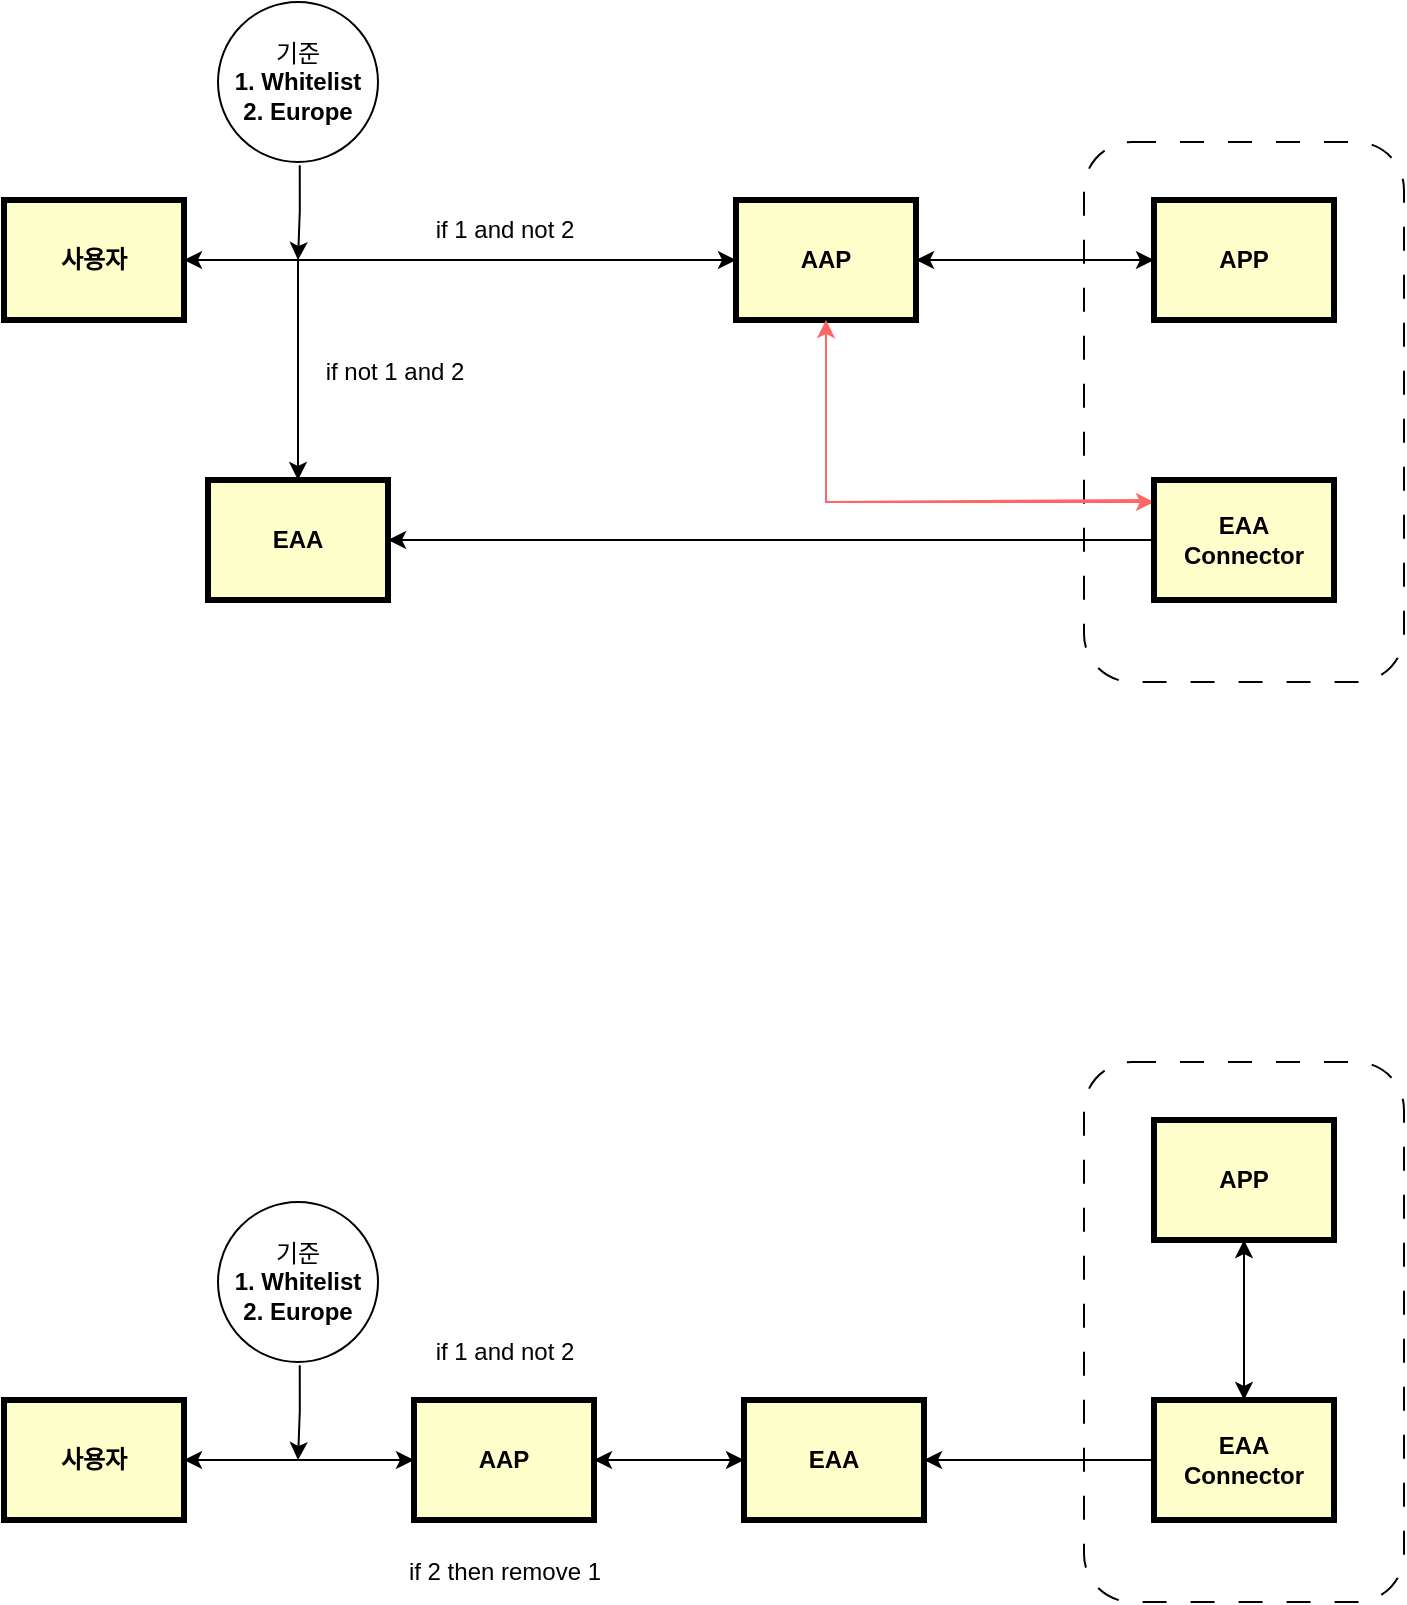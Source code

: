 <mxfile version="22.1.16" type="github">
  <diagram name="Page-1" id="c7558073-3199-34d8-9f00-42111426c3f3">
    <mxGraphModel dx="1085" dy="602" grid="1" gridSize="10" guides="1" tooltips="1" connect="1" arrows="1" fold="1" page="1" pageScale="1" pageWidth="1600" pageHeight="1200" background="none" math="0" shadow="0">
      <root>
        <mxCell id="0" />
        <mxCell id="1" parent="0" />
        <mxCell id="vVPXbf9T39OR10ENnq0c-112" value="" style="rounded=1;whiteSpace=wrap;html=1;fillColor=none;dashed=1;dashPattern=12 12;" vertex="1" parent="1">
          <mxGeometry x="580" y="190" width="160" height="270" as="geometry" />
        </mxCell>
        <mxCell id="vVPXbf9T39OR10ENnq0c-100" value="" style="edgeStyle=orthogonalEdgeStyle;rounded=0;orthogonalLoop=1;jettySize=auto;html=1;" edge="1" parent="1" source="vVPXbf9T39OR10ENnq0c-96" target="vVPXbf9T39OR10ENnq0c-97">
          <mxGeometry relative="1" as="geometry" />
        </mxCell>
        <mxCell id="vVPXbf9T39OR10ENnq0c-134" value="" style="edgeStyle=orthogonalEdgeStyle;rounded=0;orthogonalLoop=1;jettySize=auto;html=1;" edge="1" parent="1" source="vVPXbf9T39OR10ENnq0c-96" target="vVPXbf9T39OR10ENnq0c-98">
          <mxGeometry relative="1" as="geometry" />
        </mxCell>
        <mxCell id="vVPXbf9T39OR10ENnq0c-96" value="사용자" style="whiteSpace=wrap;align=center;verticalAlign=middle;fontStyle=1;strokeWidth=3;fillColor=#FFFFCC" vertex="1" parent="1">
          <mxGeometry x="40" y="219" width="90" height="60" as="geometry" />
        </mxCell>
        <mxCell id="vVPXbf9T39OR10ENnq0c-101" value="" style="edgeStyle=orthogonalEdgeStyle;rounded=0;orthogonalLoop=1;jettySize=auto;html=1;" edge="1" parent="1" source="vVPXbf9T39OR10ENnq0c-97" target="vVPXbf9T39OR10ENnq0c-96">
          <mxGeometry relative="1" as="geometry" />
        </mxCell>
        <mxCell id="vVPXbf9T39OR10ENnq0c-122" style="edgeStyle=orthogonalEdgeStyle;rounded=0;orthogonalLoop=1;jettySize=auto;html=1;" edge="1" parent="1" source="vVPXbf9T39OR10ENnq0c-97" target="vVPXbf9T39OR10ENnq0c-113">
          <mxGeometry relative="1" as="geometry" />
        </mxCell>
        <mxCell id="vVPXbf9T39OR10ENnq0c-184" style="edgeStyle=orthogonalEdgeStyle;rounded=0;orthogonalLoop=1;jettySize=auto;html=1;strokeColor=#FF6666;" edge="1" parent="1" source="vVPXbf9T39OR10ENnq0c-97" target="vVPXbf9T39OR10ENnq0c-107">
          <mxGeometry relative="1" as="geometry">
            <Array as="points">
              <mxPoint x="451" y="370" />
            </Array>
          </mxGeometry>
        </mxCell>
        <mxCell id="vVPXbf9T39OR10ENnq0c-97" value="AAP" style="whiteSpace=wrap;align=center;verticalAlign=middle;fontStyle=1;strokeWidth=3;fillColor=#FFFFCC" vertex="1" parent="1">
          <mxGeometry x="406" y="219.0" width="90" height="60" as="geometry" />
        </mxCell>
        <mxCell id="vVPXbf9T39OR10ENnq0c-98" value="EAA" style="whiteSpace=wrap;align=center;verticalAlign=middle;fontStyle=1;strokeWidth=3;fillColor=#FFFFCC" vertex="1" parent="1">
          <mxGeometry x="142" y="359" width="90" height="60" as="geometry" />
        </mxCell>
        <mxCell id="vVPXbf9T39OR10ENnq0c-185" style="edgeStyle=orthogonalEdgeStyle;rounded=0;orthogonalLoop=1;jettySize=auto;html=1;" edge="1" parent="1" source="vVPXbf9T39OR10ENnq0c-107" target="vVPXbf9T39OR10ENnq0c-98">
          <mxGeometry relative="1" as="geometry" />
        </mxCell>
        <mxCell id="vVPXbf9T39OR10ENnq0c-107" value="EAA&#xa;Connector" style="whiteSpace=wrap;align=center;verticalAlign=middle;fontStyle=1;strokeWidth=3;fillColor=#FFFFCC" vertex="1" parent="1">
          <mxGeometry x="615" y="359" width="90" height="60" as="geometry" />
        </mxCell>
        <mxCell id="vVPXbf9T39OR10ENnq0c-123" style="edgeStyle=orthogonalEdgeStyle;rounded=0;orthogonalLoop=1;jettySize=auto;html=1;entryX=1;entryY=0.5;entryDx=0;entryDy=0;" edge="1" parent="1" source="vVPXbf9T39OR10ENnq0c-113" target="vVPXbf9T39OR10ENnq0c-97">
          <mxGeometry relative="1" as="geometry" />
        </mxCell>
        <mxCell id="vVPXbf9T39OR10ENnq0c-113" value="APP" style="whiteSpace=wrap;align=center;verticalAlign=middle;fontStyle=1;strokeWidth=3;fillColor=#FFFFCC" vertex="1" parent="1">
          <mxGeometry x="615" y="219" width="90" height="60" as="geometry" />
        </mxCell>
        <mxCell id="vVPXbf9T39OR10ENnq0c-127" style="edgeStyle=orthogonalEdgeStyle;rounded=0;orthogonalLoop=1;jettySize=auto;html=1;exitX=0.511;exitY=1.021;exitDx=0;exitDy=0;exitPerimeter=0;entryX=0.5;entryY=0;entryDx=0;entryDy=0;" edge="1" parent="1" source="vVPXbf9T39OR10ENnq0c-129">
          <mxGeometry relative="1" as="geometry">
            <mxPoint x="187" y="249" as="targetPoint" />
            <mxPoint x="82" y="200" as="sourcePoint" />
          </mxGeometry>
        </mxCell>
        <mxCell id="vVPXbf9T39OR10ENnq0c-129" value="기준&lt;br style=&quot;border-color: var(--border-color); padding: 0px; margin: 0px; font-weight: 700;&quot;&gt;&lt;span style=&quot;font-weight: 700;&quot;&gt;1. Whitelist&lt;/span&gt;&lt;br style=&quot;border-color: var(--border-color); padding: 0px; margin: 0px; font-weight: 700;&quot;&gt;&lt;span style=&quot;font-weight: 700;&quot;&gt;2. Europe&lt;/span&gt;" style="ellipse;whiteSpace=wrap;html=1;aspect=fixed;" vertex="1" parent="1">
          <mxGeometry x="147" y="120" width="80" height="80" as="geometry" />
        </mxCell>
        <mxCell id="vVPXbf9T39OR10ENnq0c-135" style="edgeStyle=orthogonalEdgeStyle;rounded=0;orthogonalLoop=1;jettySize=auto;html=1;entryX=0.5;entryY=1;entryDx=0;entryDy=0;exitX=-0.035;exitY=0.167;exitDx=0;exitDy=0;exitPerimeter=0;strokeColor=#FF6666;" edge="1" parent="1" source="vVPXbf9T39OR10ENnq0c-107" target="vVPXbf9T39OR10ENnq0c-97">
          <mxGeometry relative="1" as="geometry">
            <mxPoint x="623.3" y="365.32" as="sourcePoint" />
            <mxPoint x="453" y="284.68" as="targetPoint" />
            <Array as="points">
              <mxPoint x="451" y="370" />
            </Array>
          </mxGeometry>
        </mxCell>
        <mxCell id="vVPXbf9T39OR10ENnq0c-138" value="&lt;font style=&quot;font-size: 12px;&quot;&gt;if 1 and not 2&lt;/font&gt;" style="text;html=1;align=center;verticalAlign=middle;resizable=0;points=[];autosize=1;strokeColor=none;fillColor=none;" vertex="1" parent="1">
          <mxGeometry x="245" y="219" width="90" height="30" as="geometry" />
        </mxCell>
        <mxCell id="vVPXbf9T39OR10ENnq0c-140" value="&lt;font style=&quot;font-size: 12px;&quot;&gt;if not 1 and 2&lt;/font&gt;" style="text;html=1;align=center;verticalAlign=middle;resizable=0;points=[];autosize=1;strokeColor=none;fillColor=none;" vertex="1" parent="1">
          <mxGeometry x="190" y="290" width="90" height="30" as="geometry" />
        </mxCell>
        <mxCell id="vVPXbf9T39OR10ENnq0c-159" value="" style="rounded=1;whiteSpace=wrap;html=1;fillColor=none;dashed=1;dashPattern=12 12;" vertex="1" parent="1">
          <mxGeometry x="580" y="650" width="160" height="270" as="geometry" />
        </mxCell>
        <mxCell id="vVPXbf9T39OR10ENnq0c-160" value="" style="edgeStyle=orthogonalEdgeStyle;rounded=0;orthogonalLoop=1;jettySize=auto;html=1;" edge="1" parent="1" source="vVPXbf9T39OR10ENnq0c-162" target="vVPXbf9T39OR10ENnq0c-165">
          <mxGeometry relative="1" as="geometry" />
        </mxCell>
        <mxCell id="vVPXbf9T39OR10ENnq0c-162" value="사용자" style="whiteSpace=wrap;align=center;verticalAlign=middle;fontStyle=1;strokeWidth=3;fillColor=#FFFFCC" vertex="1" parent="1">
          <mxGeometry x="40" y="819" width="90" height="60" as="geometry" />
        </mxCell>
        <mxCell id="vVPXbf9T39OR10ENnq0c-163" value="" style="edgeStyle=orthogonalEdgeStyle;rounded=0;orthogonalLoop=1;jettySize=auto;html=1;" edge="1" parent="1" source="vVPXbf9T39OR10ENnq0c-165" target="vVPXbf9T39OR10ENnq0c-162">
          <mxGeometry relative="1" as="geometry" />
        </mxCell>
        <mxCell id="vVPXbf9T39OR10ENnq0c-178" value="" style="edgeStyle=orthogonalEdgeStyle;rounded=0;orthogonalLoop=1;jettySize=auto;html=1;" edge="1" parent="1" source="vVPXbf9T39OR10ENnq0c-165" target="vVPXbf9T39OR10ENnq0c-167">
          <mxGeometry relative="1" as="geometry" />
        </mxCell>
        <mxCell id="vVPXbf9T39OR10ENnq0c-165" value="AAP" style="whiteSpace=wrap;align=center;verticalAlign=middle;fontStyle=1;strokeWidth=3;fillColor=#FFFFCC" vertex="1" parent="1">
          <mxGeometry x="245" y="819.0" width="90" height="60" as="geometry" />
        </mxCell>
        <mxCell id="vVPXbf9T39OR10ENnq0c-179" style="edgeStyle=orthogonalEdgeStyle;rounded=0;orthogonalLoop=1;jettySize=auto;html=1;" edge="1" parent="1" source="vVPXbf9T39OR10ENnq0c-167" target="vVPXbf9T39OR10ENnq0c-165">
          <mxGeometry relative="1" as="geometry" />
        </mxCell>
        <mxCell id="vVPXbf9T39OR10ENnq0c-167" value="EAA" style="whiteSpace=wrap;align=center;verticalAlign=middle;fontStyle=1;strokeWidth=3;fillColor=#FFFFCC" vertex="1" parent="1">
          <mxGeometry x="410" y="819" width="90" height="60" as="geometry" />
        </mxCell>
        <mxCell id="vVPXbf9T39OR10ENnq0c-177" style="edgeStyle=orthogonalEdgeStyle;rounded=0;orthogonalLoop=1;jettySize=auto;html=1;entryX=1;entryY=0.5;entryDx=0;entryDy=0;" edge="1" parent="1" source="vVPXbf9T39OR10ENnq0c-169" target="vVPXbf9T39OR10ENnq0c-167">
          <mxGeometry relative="1" as="geometry" />
        </mxCell>
        <mxCell id="vVPXbf9T39OR10ENnq0c-180" value="" style="edgeStyle=orthogonalEdgeStyle;rounded=0;orthogonalLoop=1;jettySize=auto;html=1;" edge="1" parent="1" source="vVPXbf9T39OR10ENnq0c-169" target="vVPXbf9T39OR10ENnq0c-171">
          <mxGeometry relative="1" as="geometry" />
        </mxCell>
        <mxCell id="vVPXbf9T39OR10ENnq0c-169" value="EAA&#xa;Connector" style="whiteSpace=wrap;align=center;verticalAlign=middle;fontStyle=1;strokeWidth=3;fillColor=#FFFFCC" vertex="1" parent="1">
          <mxGeometry x="615" y="819" width="90" height="60" as="geometry" />
        </mxCell>
        <mxCell id="vVPXbf9T39OR10ENnq0c-181" style="edgeStyle=orthogonalEdgeStyle;rounded=0;orthogonalLoop=1;jettySize=auto;html=1;entryX=0.5;entryY=0;entryDx=0;entryDy=0;" edge="1" parent="1" source="vVPXbf9T39OR10ENnq0c-171" target="vVPXbf9T39OR10ENnq0c-169">
          <mxGeometry relative="1" as="geometry" />
        </mxCell>
        <mxCell id="vVPXbf9T39OR10ENnq0c-171" value="APP" style="whiteSpace=wrap;align=center;verticalAlign=middle;fontStyle=1;strokeWidth=3;fillColor=#FFFFCC" vertex="1" parent="1">
          <mxGeometry x="615" y="679" width="90" height="60" as="geometry" />
        </mxCell>
        <mxCell id="vVPXbf9T39OR10ENnq0c-172" style="edgeStyle=orthogonalEdgeStyle;rounded=0;orthogonalLoop=1;jettySize=auto;html=1;exitX=0.511;exitY=1.021;exitDx=0;exitDy=0;exitPerimeter=0;entryX=0.5;entryY=0;entryDx=0;entryDy=0;" edge="1" parent="1" source="vVPXbf9T39OR10ENnq0c-173">
          <mxGeometry relative="1" as="geometry">
            <mxPoint x="187" y="849" as="targetPoint" />
            <mxPoint x="82" y="800" as="sourcePoint" />
          </mxGeometry>
        </mxCell>
        <mxCell id="vVPXbf9T39OR10ENnq0c-173" value="기준&lt;br style=&quot;border-color: var(--border-color); padding: 0px; margin: 0px; font-weight: 700;&quot;&gt;&lt;span style=&quot;font-weight: 700;&quot;&gt;1. Whitelist&lt;/span&gt;&lt;br style=&quot;border-color: var(--border-color); padding: 0px; margin: 0px; font-weight: 700;&quot;&gt;&lt;span style=&quot;font-weight: 700;&quot;&gt;2. Europe&lt;/span&gt;" style="ellipse;whiteSpace=wrap;html=1;aspect=fixed;" vertex="1" parent="1">
          <mxGeometry x="147" y="720" width="80" height="80" as="geometry" />
        </mxCell>
        <mxCell id="vVPXbf9T39OR10ENnq0c-182" value="&lt;font style=&quot;font-size: 12px;&quot;&gt;if 1 and not 2&lt;/font&gt;" style="text;html=1;align=center;verticalAlign=middle;resizable=0;points=[];autosize=1;strokeColor=none;fillColor=none;" vertex="1" parent="1">
          <mxGeometry x="245" y="780" width="90" height="30" as="geometry" />
        </mxCell>
        <mxCell id="vVPXbf9T39OR10ENnq0c-183" value="&lt;font style=&quot;font-size: 12px;&quot;&gt;if 2 then remove 1&lt;/font&gt;" style="text;html=1;align=center;verticalAlign=middle;resizable=0;points=[];autosize=1;strokeColor=none;fillColor=none;" vertex="1" parent="1">
          <mxGeometry x="230" y="890" width="120" height="30" as="geometry" />
        </mxCell>
      </root>
    </mxGraphModel>
  </diagram>
</mxfile>
